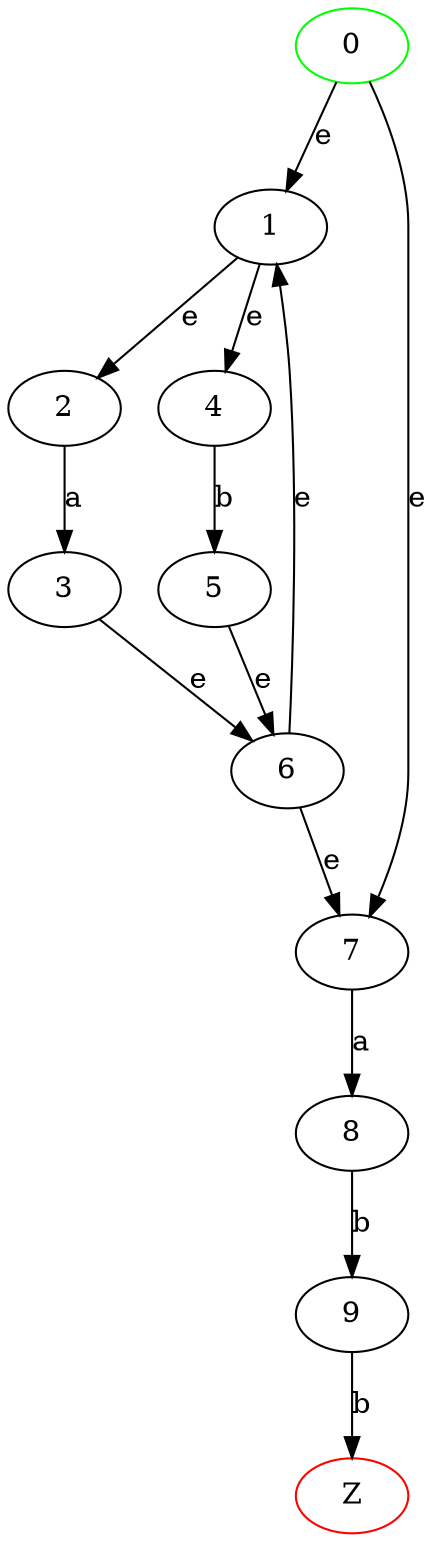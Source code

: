 digraph{
0 [color = "green"];
0
1
2
3
4
5
6
7
8
9
Z
0->1 [label ="e"];
0->7 [label ="e"];
1->2 [label ="e"];
1->4 [label ="e"];
2->3 [label ="a"];
3->6 [label ="e"];
4->5 [label ="b"];
5->6 [label ="e"];
6->7 [label ="e"];
6->1 [label ="e"];
7->8 [label ="a"];
8->9 [label ="b"];
9->Z [label ="b"];
Z [color="red"]
}
